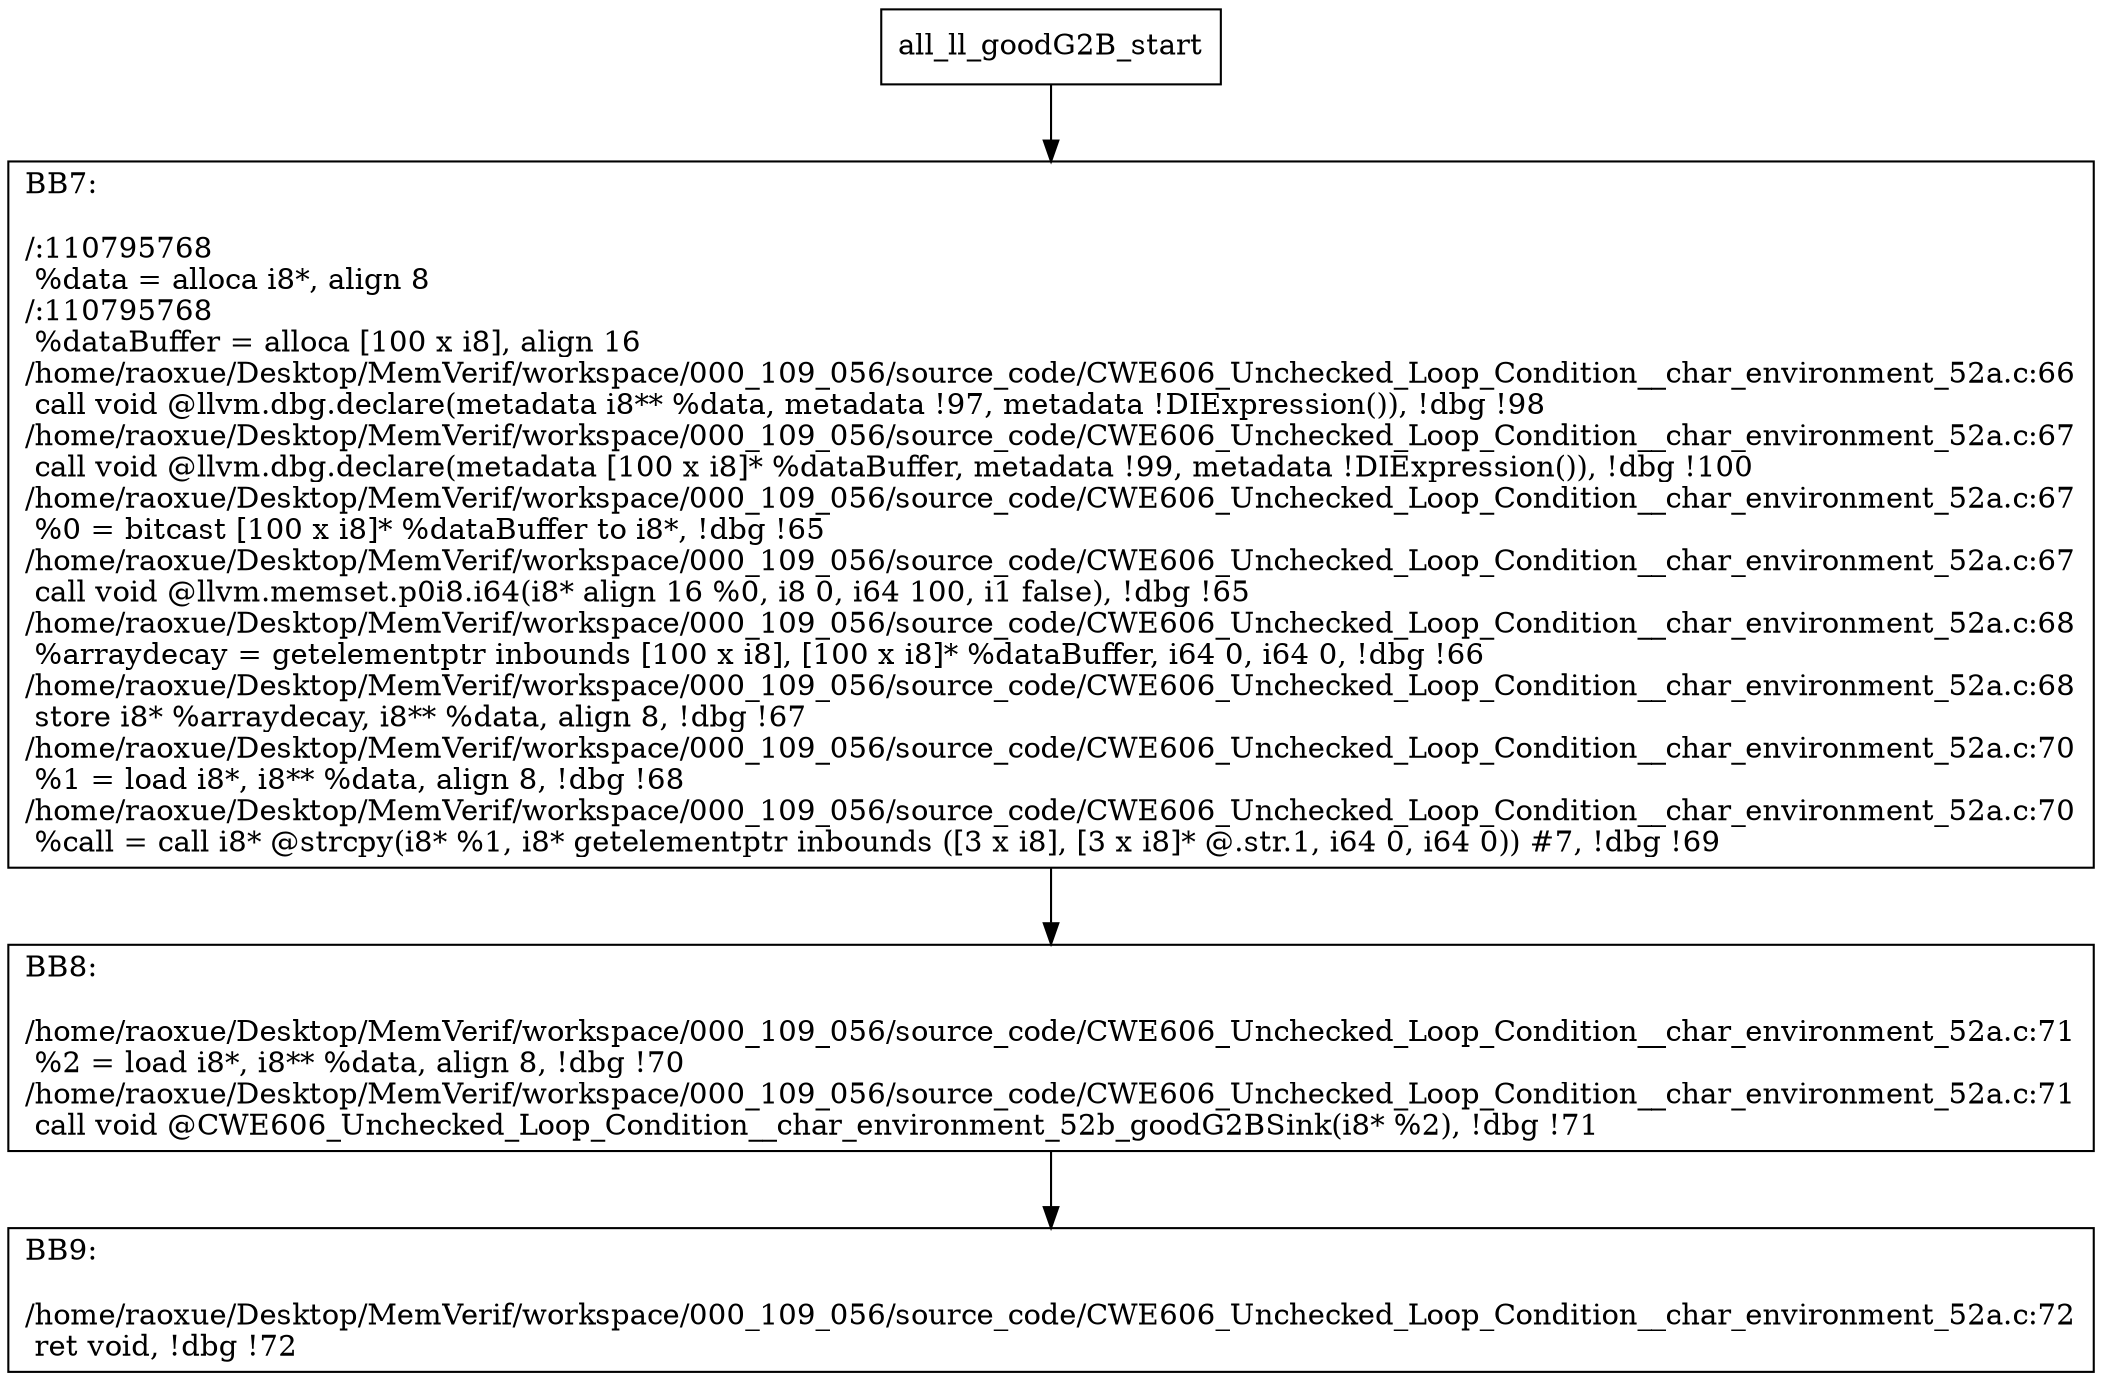 digraph "CFG for'all_ll_goodG2B' function" {
	BBall_ll_goodG2B_start[shape=record,label="{all_ll_goodG2B_start}"];
	BBall_ll_goodG2B_start-> all_ll_goodG2BBB7;
	all_ll_goodG2BBB7 [shape=record, label="{BB7:\l\l/:110795768\l
  %data = alloca i8*, align 8\l
/:110795768\l
  %dataBuffer = alloca [100 x i8], align 16\l
/home/raoxue/Desktop/MemVerif/workspace/000_109_056/source_code/CWE606_Unchecked_Loop_Condition__char_environment_52a.c:66\l
  call void @llvm.dbg.declare(metadata i8** %data, metadata !97, metadata !DIExpression()), !dbg !98\l
/home/raoxue/Desktop/MemVerif/workspace/000_109_056/source_code/CWE606_Unchecked_Loop_Condition__char_environment_52a.c:67\l
  call void @llvm.dbg.declare(metadata [100 x i8]* %dataBuffer, metadata !99, metadata !DIExpression()), !dbg !100\l
/home/raoxue/Desktop/MemVerif/workspace/000_109_056/source_code/CWE606_Unchecked_Loop_Condition__char_environment_52a.c:67\l
  %0 = bitcast [100 x i8]* %dataBuffer to i8*, !dbg !65\l
/home/raoxue/Desktop/MemVerif/workspace/000_109_056/source_code/CWE606_Unchecked_Loop_Condition__char_environment_52a.c:67\l
  call void @llvm.memset.p0i8.i64(i8* align 16 %0, i8 0, i64 100, i1 false), !dbg !65\l
/home/raoxue/Desktop/MemVerif/workspace/000_109_056/source_code/CWE606_Unchecked_Loop_Condition__char_environment_52a.c:68\l
  %arraydecay = getelementptr inbounds [100 x i8], [100 x i8]* %dataBuffer, i64 0, i64 0, !dbg !66\l
/home/raoxue/Desktop/MemVerif/workspace/000_109_056/source_code/CWE606_Unchecked_Loop_Condition__char_environment_52a.c:68\l
  store i8* %arraydecay, i8** %data, align 8, !dbg !67\l
/home/raoxue/Desktop/MemVerif/workspace/000_109_056/source_code/CWE606_Unchecked_Loop_Condition__char_environment_52a.c:70\l
  %1 = load i8*, i8** %data, align 8, !dbg !68\l
/home/raoxue/Desktop/MemVerif/workspace/000_109_056/source_code/CWE606_Unchecked_Loop_Condition__char_environment_52a.c:70\l
  %call = call i8* @strcpy(i8* %1, i8* getelementptr inbounds ([3 x i8], [3 x i8]* @.str.1, i64 0, i64 0)) #7, !dbg !69\l
}"];
	all_ll_goodG2BBB7-> all_ll_goodG2BBB8;
	all_ll_goodG2BBB8 [shape=record, label="{BB8:\l\l/home/raoxue/Desktop/MemVerif/workspace/000_109_056/source_code/CWE606_Unchecked_Loop_Condition__char_environment_52a.c:71\l
  %2 = load i8*, i8** %data, align 8, !dbg !70\l
/home/raoxue/Desktop/MemVerif/workspace/000_109_056/source_code/CWE606_Unchecked_Loop_Condition__char_environment_52a.c:71\l
  call void @CWE606_Unchecked_Loop_Condition__char_environment_52b_goodG2BSink(i8* %2), !dbg !71\l
}"];
	all_ll_goodG2BBB8-> all_ll_goodG2BBB9;
	all_ll_goodG2BBB9 [shape=record, label="{BB9:\l\l/home/raoxue/Desktop/MemVerif/workspace/000_109_056/source_code/CWE606_Unchecked_Loop_Condition__char_environment_52a.c:72\l
  ret void, !dbg !72\l
}"];
}
